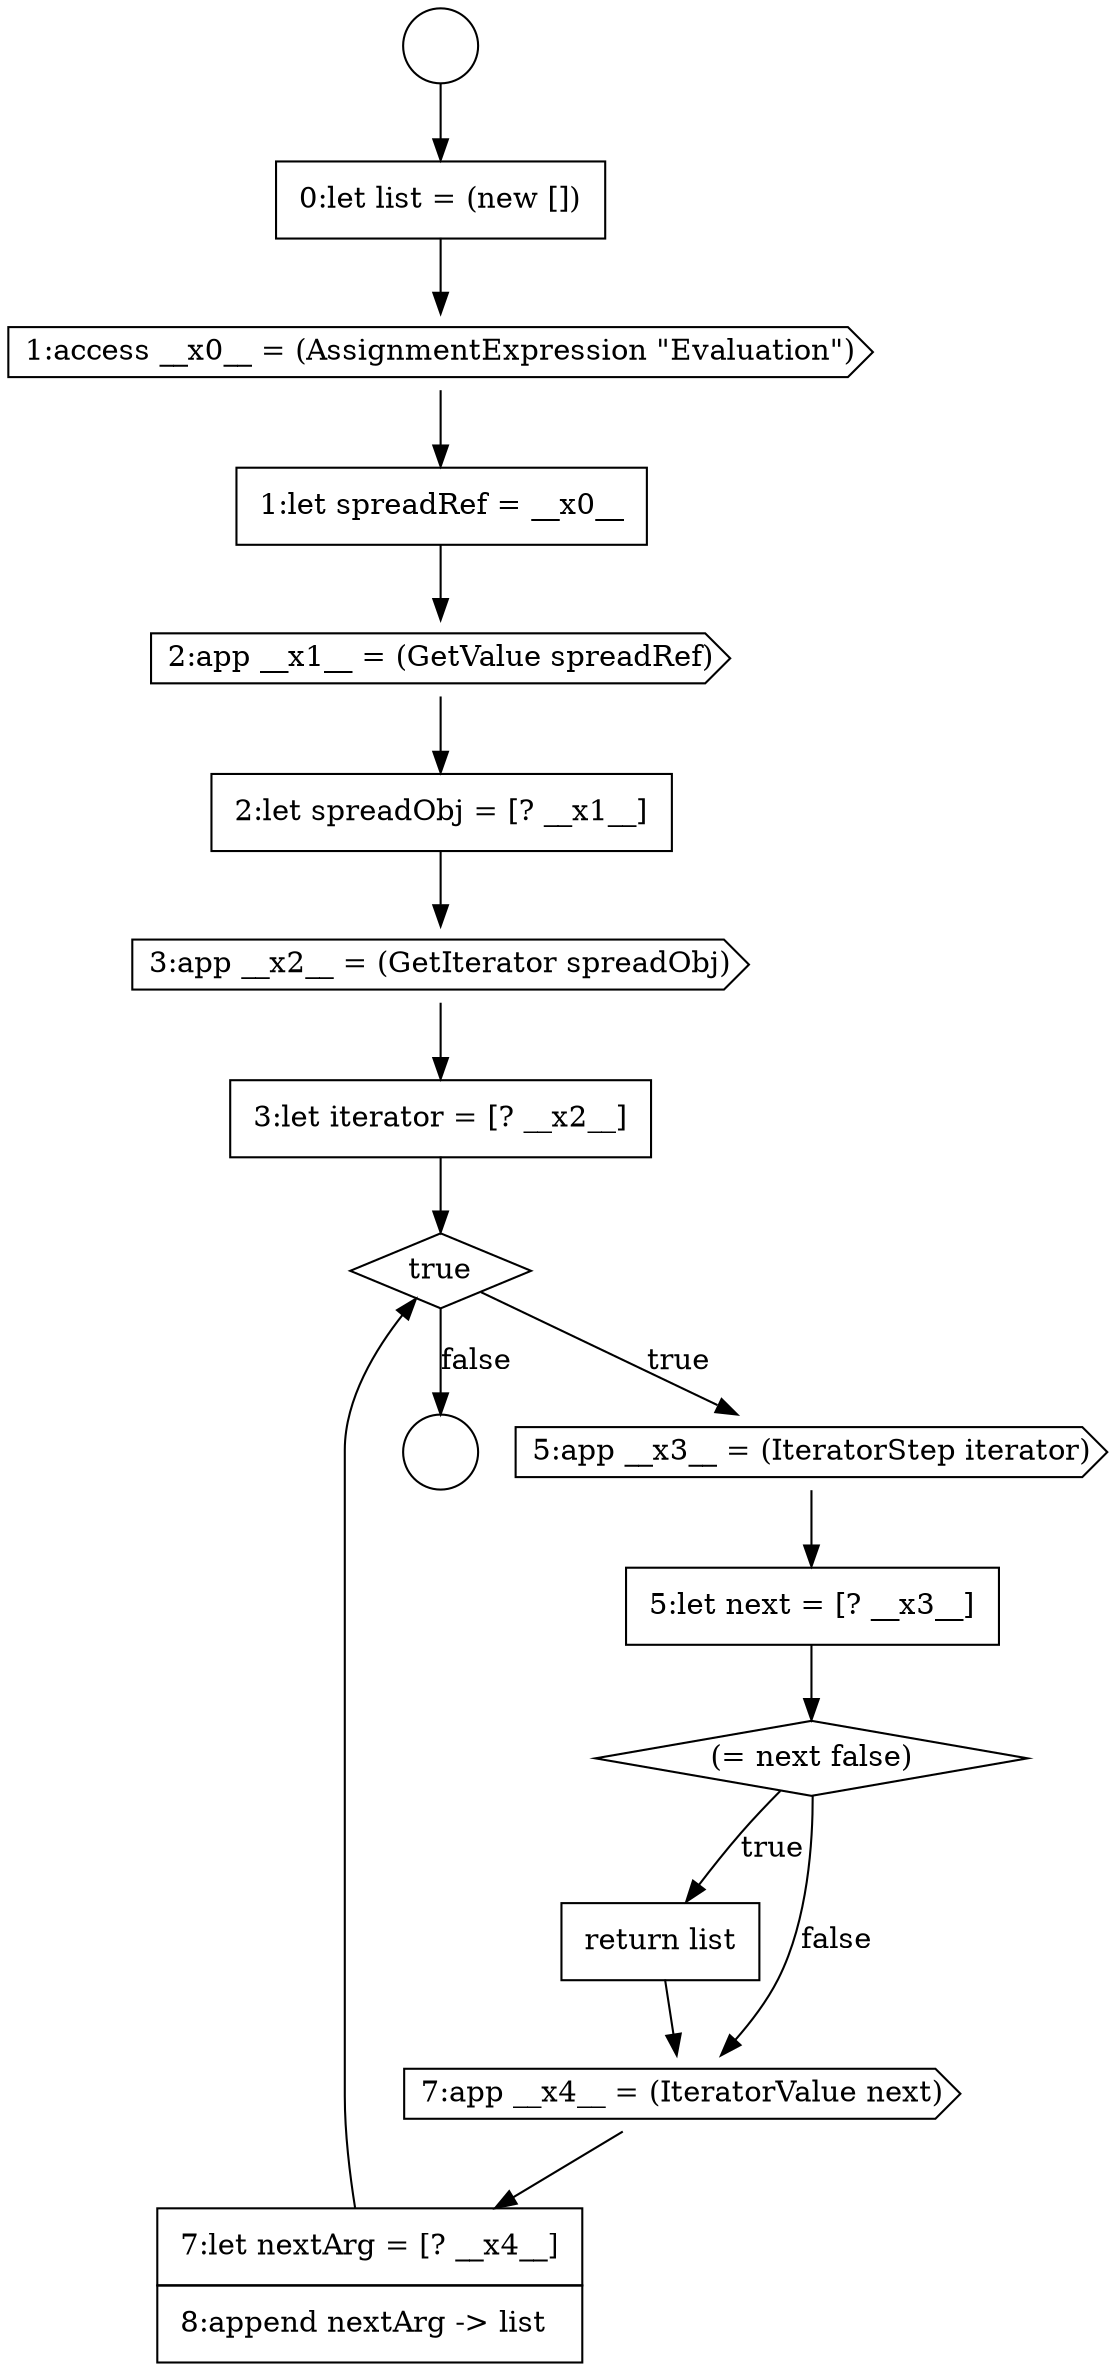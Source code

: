 digraph {
  node4124 [shape=cds, label=<<font color="black">2:app __x1__ = (GetValue spreadRef)</font>> color="black" fillcolor="white" style=filled]
  node4130 [shape=none, margin=0, label=<<font color="black">
    <table border="0" cellborder="1" cellspacing="0" cellpadding="10">
      <tr><td align="left">5:let next = [? __x3__]</td></tr>
    </table>
  </font>> color="black" fillcolor="white" style=filled]
  node4119 [shape=circle label=" " color="black" fillcolor="white" style=filled]
  node4134 [shape=none, margin=0, label=<<font color="black">
    <table border="0" cellborder="1" cellspacing="0" cellpadding="10">
      <tr><td align="left">7:let nextArg = [? __x4__]</td></tr>
      <tr><td align="left">8:append nextArg -&gt; list</td></tr>
    </table>
  </font>> color="black" fillcolor="white" style=filled]
  node4128 [shape=diamond, label=<<font color="black">true</font>> color="black" fillcolor="white" style=filled]
  node4123 [shape=none, margin=0, label=<<font color="black">
    <table border="0" cellborder="1" cellspacing="0" cellpadding="10">
      <tr><td align="left">1:let spreadRef = __x0__</td></tr>
    </table>
  </font>> color="black" fillcolor="white" style=filled]
  node4120 [shape=circle label=" " color="black" fillcolor="white" style=filled]
  node4131 [shape=diamond, label=<<font color="black">(= next false)</font>> color="black" fillcolor="white" style=filled]
  node4122 [shape=cds, label=<<font color="black">1:access __x0__ = (AssignmentExpression &quot;Evaluation&quot;)</font>> color="black" fillcolor="white" style=filled]
  node4127 [shape=none, margin=0, label=<<font color="black">
    <table border="0" cellborder="1" cellspacing="0" cellpadding="10">
      <tr><td align="left">3:let iterator = [? __x2__]</td></tr>
    </table>
  </font>> color="black" fillcolor="white" style=filled]
  node4132 [shape=none, margin=0, label=<<font color="black">
    <table border="0" cellborder="1" cellspacing="0" cellpadding="10">
      <tr><td align="left">return list</td></tr>
    </table>
  </font>> color="black" fillcolor="white" style=filled]
  node4133 [shape=cds, label=<<font color="black">7:app __x4__ = (IteratorValue next)</font>> color="black" fillcolor="white" style=filled]
  node4125 [shape=none, margin=0, label=<<font color="black">
    <table border="0" cellborder="1" cellspacing="0" cellpadding="10">
      <tr><td align="left">2:let spreadObj = [? __x1__]</td></tr>
    </table>
  </font>> color="black" fillcolor="white" style=filled]
  node4129 [shape=cds, label=<<font color="black">5:app __x3__ = (IteratorStep iterator)</font>> color="black" fillcolor="white" style=filled]
  node4121 [shape=none, margin=0, label=<<font color="black">
    <table border="0" cellborder="1" cellspacing="0" cellpadding="10">
      <tr><td align="left">0:let list = (new [])</td></tr>
    </table>
  </font>> color="black" fillcolor="white" style=filled]
  node4126 [shape=cds, label=<<font color="black">3:app __x2__ = (GetIterator spreadObj)</font>> color="black" fillcolor="white" style=filled]
  node4125 -> node4126 [ color="black"]
  node4122 -> node4123 [ color="black"]
  node4126 -> node4127 [ color="black"]
  node4121 -> node4122 [ color="black"]
  node4124 -> node4125 [ color="black"]
  node4128 -> node4129 [label=<<font color="black">true</font>> color="black"]
  node4128 -> node4120 [label=<<font color="black">false</font>> color="black"]
  node4134 -> node4128 [ color="black"]
  node4123 -> node4124 [ color="black"]
  node4127 -> node4128 [ color="black"]
  node4130 -> node4131 [ color="black"]
  node4133 -> node4134 [ color="black"]
  node4119 -> node4121 [ color="black"]
  node4131 -> node4132 [label=<<font color="black">true</font>> color="black"]
  node4131 -> node4133 [label=<<font color="black">false</font>> color="black"]
  node4132 -> node4133 [ color="black"]
  node4129 -> node4130 [ color="black"]
}
